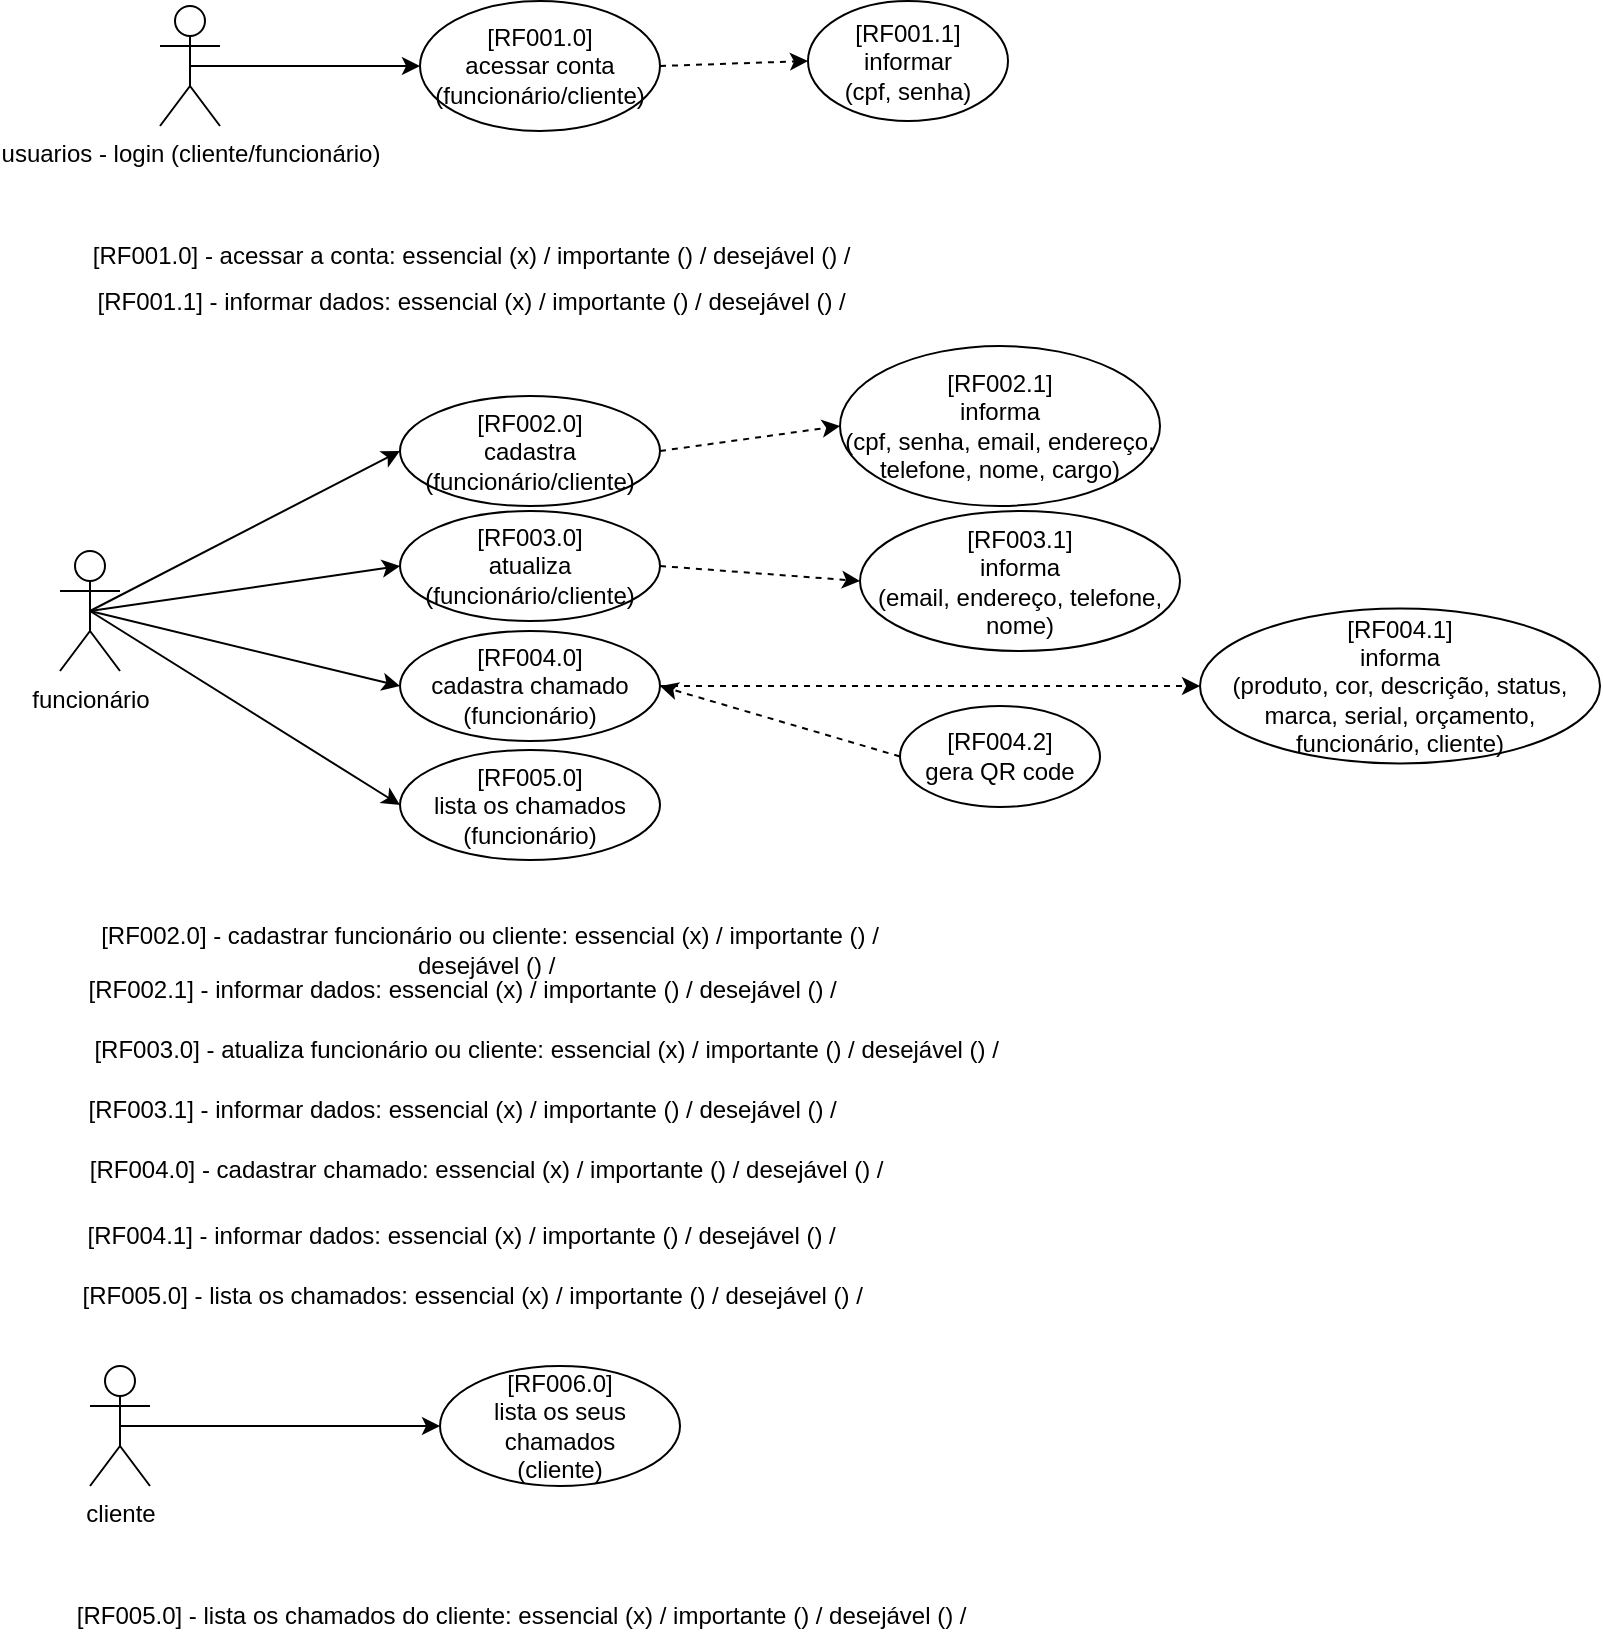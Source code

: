<mxfile version="20.0.1" type="device"><diagram id="gPcHY_JLYqQ30JObU6JD" name="Page-1"><mxGraphModel dx="1673" dy="934" grid="1" gridSize="10" guides="1" tooltips="1" connect="1" arrows="1" fold="1" page="1" pageScale="1" pageWidth="827" pageHeight="1169" math="0" shadow="0"><root><mxCell id="0"/><mxCell id="1" parent="0"/><mxCell id="pwZTTxd-8Ym1EB1XafoL-4" style="edgeStyle=orthogonalEdgeStyle;rounded=0;orthogonalLoop=1;jettySize=auto;html=1;exitX=0.5;exitY=0.5;exitDx=0;exitDy=0;exitPerimeter=0;entryX=0;entryY=0.5;entryDx=0;entryDy=0;" edge="1" parent="1" source="pwZTTxd-8Ym1EB1XafoL-1" target="pwZTTxd-8Ym1EB1XafoL-3"><mxGeometry relative="1" as="geometry"/></mxCell><mxCell id="pwZTTxd-8Ym1EB1XafoL-1" value="usuarios - login (cliente/funcionário)" style="shape=umlActor;verticalLabelPosition=bottom;verticalAlign=top;html=1;outlineConnect=0;" vertex="1" parent="1"><mxGeometry x="90" y="120" width="30" height="60" as="geometry"/></mxCell><mxCell id="pwZTTxd-8Ym1EB1XafoL-7" style="rounded=0;orthogonalLoop=1;jettySize=auto;html=1;exitX=1;exitY=0.5;exitDx=0;exitDy=0;entryX=0;entryY=0.5;entryDx=0;entryDy=0;dashed=1;" edge="1" parent="1" source="pwZTTxd-8Ym1EB1XafoL-3" target="pwZTTxd-8Ym1EB1XafoL-6"><mxGeometry relative="1" as="geometry"/></mxCell><mxCell id="pwZTTxd-8Ym1EB1XafoL-3" value="[RF001.0]&lt;br&gt;acessar conta&lt;br&gt;(funcionário/cliente)" style="ellipse;whiteSpace=wrap;html=1;" vertex="1" parent="1"><mxGeometry x="220" y="117.5" width="120" height="65" as="geometry"/></mxCell><mxCell id="pwZTTxd-8Ym1EB1XafoL-6" value="[RF001.1]&lt;br&gt;informar &lt;br&gt;(cpf, senha)" style="ellipse;whiteSpace=wrap;html=1;" vertex="1" parent="1"><mxGeometry x="414" y="117.5" width="100" height="60" as="geometry"/></mxCell><mxCell id="pwZTTxd-8Ym1EB1XafoL-14" style="edgeStyle=none;rounded=0;orthogonalLoop=1;jettySize=auto;html=1;exitX=0.5;exitY=0.5;exitDx=0;exitDy=0;exitPerimeter=0;entryX=0;entryY=0.5;entryDx=0;entryDy=0;" edge="1" parent="1" source="pwZTTxd-8Ym1EB1XafoL-12" target="pwZTTxd-8Ym1EB1XafoL-13"><mxGeometry relative="1" as="geometry"/></mxCell><mxCell id="pwZTTxd-8Ym1EB1XafoL-29" style="edgeStyle=none;rounded=0;orthogonalLoop=1;jettySize=auto;html=1;exitX=0.5;exitY=0.5;exitDx=0;exitDy=0;exitPerimeter=0;entryX=0;entryY=0.5;entryDx=0;entryDy=0;" edge="1" parent="1" source="pwZTTxd-8Ym1EB1XafoL-12" target="pwZTTxd-8Ym1EB1XafoL-23"><mxGeometry relative="1" as="geometry"/></mxCell><mxCell id="pwZTTxd-8Ym1EB1XafoL-30" style="edgeStyle=none;rounded=0;orthogonalLoop=1;jettySize=auto;html=1;exitX=0.5;exitY=0.5;exitDx=0;exitDy=0;exitPerimeter=0;entryX=0;entryY=0.5;entryDx=0;entryDy=0;" edge="1" parent="1" source="pwZTTxd-8Ym1EB1XafoL-12" target="pwZTTxd-8Ym1EB1XafoL-24"><mxGeometry relative="1" as="geometry"/></mxCell><mxCell id="pwZTTxd-8Ym1EB1XafoL-31" style="edgeStyle=none;rounded=0;orthogonalLoop=1;jettySize=auto;html=1;exitX=0.5;exitY=0.5;exitDx=0;exitDy=0;exitPerimeter=0;entryX=0;entryY=0.5;entryDx=0;entryDy=0;" edge="1" parent="1" source="pwZTTxd-8Ym1EB1XafoL-12" target="pwZTTxd-8Ym1EB1XafoL-27"><mxGeometry relative="1" as="geometry"/></mxCell><mxCell id="pwZTTxd-8Ym1EB1XafoL-12" value="funcionário" style="shape=umlActor;verticalLabelPosition=bottom;verticalAlign=top;html=1;outlineConnect=0;" vertex="1" parent="1"><mxGeometry x="40" y="392.5" width="30" height="60" as="geometry"/></mxCell><mxCell id="pwZTTxd-8Ym1EB1XafoL-16" style="edgeStyle=none;rounded=0;orthogonalLoop=1;jettySize=auto;html=1;exitX=1;exitY=0.5;exitDx=0;exitDy=0;entryX=0;entryY=0.5;entryDx=0;entryDy=0;dashed=1;" edge="1" parent="1" source="pwZTTxd-8Ym1EB1XafoL-13" target="pwZTTxd-8Ym1EB1XafoL-15"><mxGeometry relative="1" as="geometry"/></mxCell><mxCell id="pwZTTxd-8Ym1EB1XafoL-13" value="[RF002.0]&lt;br&gt;cadastra&lt;br&gt;(funcionário/cliente)" style="ellipse;whiteSpace=wrap;html=1;" vertex="1" parent="1"><mxGeometry x="210" y="315" width="130" height="55" as="geometry"/></mxCell><mxCell id="pwZTTxd-8Ym1EB1XafoL-15" value="[RF002.1]&lt;br&gt;informa&lt;br&gt;(cpf, senha, email, endereço, telefone, nome, cargo)" style="ellipse;whiteSpace=wrap;html=1;" vertex="1" parent="1"><mxGeometry x="430" y="290" width="160" height="80" as="geometry"/></mxCell><mxCell id="pwZTTxd-8Ym1EB1XafoL-33" style="edgeStyle=none;rounded=0;orthogonalLoop=1;jettySize=auto;html=1;exitX=1;exitY=0.5;exitDx=0;exitDy=0;entryX=0;entryY=0.5;entryDx=0;entryDy=0;dashed=1;" edge="1" parent="1" source="pwZTTxd-8Ym1EB1XafoL-23" target="pwZTTxd-8Ym1EB1XafoL-32"><mxGeometry relative="1" as="geometry"/></mxCell><mxCell id="pwZTTxd-8Ym1EB1XafoL-23" value="[RF003.0]&lt;br&gt;atualiza&lt;br&gt;(funcionário/cliente)" style="ellipse;whiteSpace=wrap;html=1;" vertex="1" parent="1"><mxGeometry x="210" y="372.5" width="130" height="55" as="geometry"/></mxCell><mxCell id="pwZTTxd-8Ym1EB1XafoL-35" style="edgeStyle=none;rounded=0;orthogonalLoop=1;jettySize=auto;html=1;exitX=1;exitY=0.5;exitDx=0;exitDy=0;entryX=0;entryY=0.5;entryDx=0;entryDy=0;dashed=1;" edge="1" parent="1" source="pwZTTxd-8Ym1EB1XafoL-24" target="pwZTTxd-8Ym1EB1XafoL-34"><mxGeometry relative="1" as="geometry"/></mxCell><mxCell id="pwZTTxd-8Ym1EB1XafoL-24" value="[RF004.0]&lt;br&gt;cadastra chamado&lt;br&gt;(funcionário)" style="ellipse;whiteSpace=wrap;html=1;" vertex="1" parent="1"><mxGeometry x="210" y="432.5" width="130" height="55" as="geometry"/></mxCell><mxCell id="pwZTTxd-8Ym1EB1XafoL-27" value="[RF005.0]&lt;br&gt;lista os chamados&lt;br&gt;(funcionário)" style="ellipse;whiteSpace=wrap;html=1;" vertex="1" parent="1"><mxGeometry x="210" y="492" width="130" height="55" as="geometry"/></mxCell><mxCell id="pwZTTxd-8Ym1EB1XafoL-32" value="[RF003.1]&lt;br&gt;informa&lt;br&gt;(email, endereço, telefone, nome)" style="ellipse;whiteSpace=wrap;html=1;" vertex="1" parent="1"><mxGeometry x="440" y="372.5" width="160" height="70" as="geometry"/></mxCell><mxCell id="pwZTTxd-8Ym1EB1XafoL-34" value="[RF004.1]&lt;br&gt;informa&lt;br&gt;(produto, cor, descrição, status, marca, serial, orçamento, funcionário, cliente)" style="ellipse;whiteSpace=wrap;html=1;" vertex="1" parent="1"><mxGeometry x="610" y="421.25" width="200" height="77.5" as="geometry"/></mxCell><mxCell id="pwZTTxd-8Ym1EB1XafoL-39" style="edgeStyle=none;rounded=0;orthogonalLoop=1;jettySize=auto;html=1;exitX=0.5;exitY=0.5;exitDx=0;exitDy=0;exitPerimeter=0;entryX=0;entryY=0.5;entryDx=0;entryDy=0;" edge="1" parent="1" source="pwZTTxd-8Ym1EB1XafoL-36" target="pwZTTxd-8Ym1EB1XafoL-37"><mxGeometry relative="1" as="geometry"/></mxCell><mxCell id="pwZTTxd-8Ym1EB1XafoL-36" value="cliente" style="shape=umlActor;verticalLabelPosition=bottom;verticalAlign=top;html=1;outlineConnect=0;" vertex="1" parent="1"><mxGeometry x="55" y="800" width="30" height="60" as="geometry"/></mxCell><mxCell id="pwZTTxd-8Ym1EB1XafoL-37" value="[RF006.0]&lt;br&gt;lista os seus chamados&lt;br&gt;(cliente)" style="ellipse;whiteSpace=wrap;html=1;" vertex="1" parent="1"><mxGeometry x="230" y="800" width="120" height="60" as="geometry"/></mxCell><mxCell id="pwZTTxd-8Ym1EB1XafoL-40" value="[RF001.0] - acessar a conta: essencial (x) / importante () / desejável () /&amp;nbsp;" style="text;html=1;strokeColor=none;fillColor=none;align=center;verticalAlign=middle;whiteSpace=wrap;rounded=0;" vertex="1" parent="1"><mxGeometry x="55" y="230" width="385" height="30" as="geometry"/></mxCell><mxCell id="pwZTTxd-8Ym1EB1XafoL-43" value="[RF001.1] - informar dados: essencial (x) / importante () / desejável () /&amp;nbsp;" style="text;html=1;strokeColor=none;fillColor=none;align=center;verticalAlign=middle;whiteSpace=wrap;rounded=0;" vertex="1" parent="1"><mxGeometry x="55" y="252.5" width="385" height="30" as="geometry"/></mxCell><mxCell id="pwZTTxd-8Ym1EB1XafoL-44" value="[RF002.0] - cadastrar funcionário ou cliente: essencial (x) / importante () / desejável () /&amp;nbsp;" style="text;html=1;strokeColor=none;fillColor=none;align=center;verticalAlign=middle;whiteSpace=wrap;rounded=0;" vertex="1" parent="1"><mxGeometry x="35" y="577" width="440" height="30" as="geometry"/></mxCell><mxCell id="pwZTTxd-8Ym1EB1XafoL-45" value="[RF002.1] - informar dados: essencial (x) / importante () / desejável () /&amp;nbsp;" style="text;html=1;strokeColor=none;fillColor=none;align=center;verticalAlign=middle;whiteSpace=wrap;rounded=0;" vertex="1" parent="1"><mxGeometry x="22.5" y="597" width="440" height="30" as="geometry"/></mxCell><mxCell id="pwZTTxd-8Ym1EB1XafoL-46" value="[RF003.0] - atualiza funcionário ou cliente: essencial (x) / importante () / desejável () /&amp;nbsp;" style="text;html=1;strokeColor=none;fillColor=none;align=center;verticalAlign=middle;whiteSpace=wrap;rounded=0;" vertex="1" parent="1"><mxGeometry x="50" y="627" width="470" height="30" as="geometry"/></mxCell><mxCell id="pwZTTxd-8Ym1EB1XafoL-47" value="[RF003.1] - informar dados: essencial (x) / importante () / desejável () /&amp;nbsp;" style="text;html=1;strokeColor=none;fillColor=none;align=center;verticalAlign=middle;whiteSpace=wrap;rounded=0;" vertex="1" parent="1"><mxGeometry x="42.5" y="657" width="400" height="30" as="geometry"/></mxCell><mxCell id="pwZTTxd-8Ym1EB1XafoL-48" value="[RF004.0] - cadastrar chamado: essencial (x) / importante () / desejável () /&amp;nbsp;" style="text;html=1;strokeColor=none;fillColor=none;align=center;verticalAlign=middle;whiteSpace=wrap;rounded=0;" vertex="1" parent="1"><mxGeometry x="50" y="687" width="410" height="30" as="geometry"/></mxCell><mxCell id="pwZTTxd-8Ym1EB1XafoL-49" value="[RF004.1] - informar dados: essencial (x) / importante () / desejável () /&amp;nbsp;" style="text;html=1;strokeColor=none;fillColor=none;align=center;verticalAlign=middle;whiteSpace=wrap;rounded=0;" vertex="1" parent="1"><mxGeometry x="50" y="720" width="385" height="30" as="geometry"/></mxCell><mxCell id="pwZTTxd-8Ym1EB1XafoL-50" value="[RF005.0] - lista os chamados: essencial (x) / importante () / desejável () /&amp;nbsp;" style="text;html=1;strokeColor=none;fillColor=none;align=center;verticalAlign=middle;whiteSpace=wrap;rounded=0;" vertex="1" parent="1"><mxGeometry x="42.5" y="750" width="410" height="30" as="geometry"/></mxCell><mxCell id="pwZTTxd-8Ym1EB1XafoL-51" value="[RF005.0] - lista os chamados do cliente: essencial (x) / importante () / desejável () /&amp;nbsp;" style="text;html=1;strokeColor=none;fillColor=none;align=center;verticalAlign=middle;whiteSpace=wrap;rounded=0;" vertex="1" parent="1"><mxGeometry x="35" y="910" width="475" height="30" as="geometry"/></mxCell><mxCell id="pwZTTxd-8Ym1EB1XafoL-55" style="edgeStyle=none;rounded=0;orthogonalLoop=1;jettySize=auto;html=1;exitX=0;exitY=0.5;exitDx=0;exitDy=0;entryX=1;entryY=0.5;entryDx=0;entryDy=0;dashed=1;" edge="1" parent="1" source="pwZTTxd-8Ym1EB1XafoL-53" target="pwZTTxd-8Ym1EB1XafoL-24"><mxGeometry relative="1" as="geometry"/></mxCell><mxCell id="pwZTTxd-8Ym1EB1XafoL-53" value="[RF004.2]&lt;br&gt;gera QR code" style="ellipse;whiteSpace=wrap;html=1;" vertex="1" parent="1"><mxGeometry x="460" y="470" width="100" height="50.5" as="geometry"/></mxCell></root></mxGraphModel></diagram></mxfile>